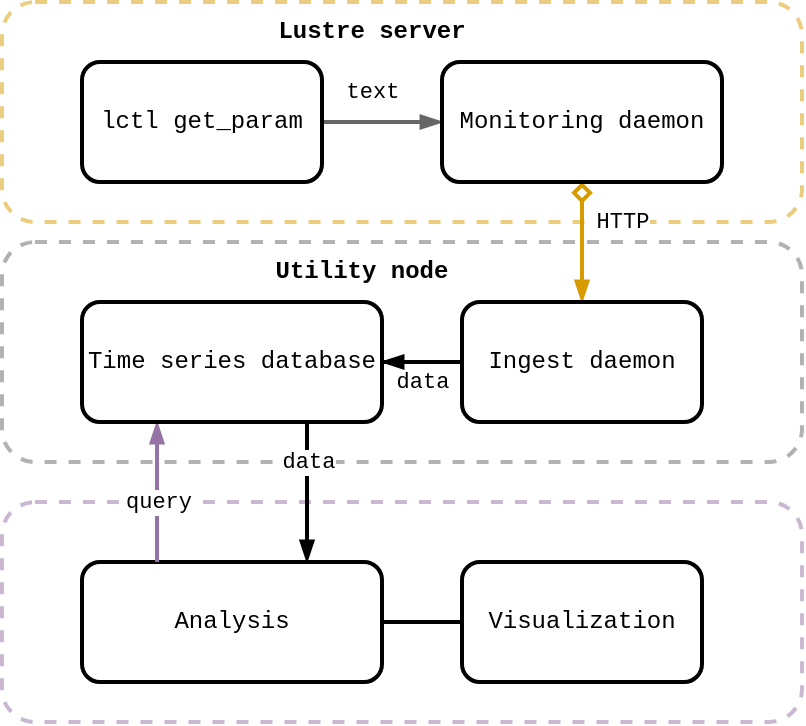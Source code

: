 <mxfile version="20.3.0" type="device"><diagram id="nkQReMaoDUXTgwUwm7uC" name="Page-1"><mxGraphModel dx="963" dy="590" grid="1" gridSize="10" guides="1" tooltips="1" connect="1" arrows="1" fold="1" page="1" pageScale="1" pageWidth="583" pageHeight="827" math="0" shadow="0"><root><mxCell id="0"/><mxCell id="1" parent="0"/><mxCell id="Wh_M8n7J2It5prqBckeL-4" value="" style="rounded=1;whiteSpace=wrap;html=1;strokeWidth=2;fontFamily=Courier New;fillColor=none;dashed=1;strokeColor=#9673a6;opacity=50;" vertex="1" parent="1"><mxGeometry x="40" y="410" width="400" height="110" as="geometry"/></mxCell><mxCell id="PYKcylWrf3t0LSj3RDaE-15" value="" style="rounded=1;whiteSpace=wrap;html=1;strokeWidth=2;fontFamily=Courier New;fillColor=none;dashed=1;fontColor=#333333;strokeColor=#666666;opacity=50;" parent="1" vertex="1"><mxGeometry x="40" y="280" width="400" height="110" as="geometry"/></mxCell><mxCell id="PYKcylWrf3t0LSj3RDaE-14" value="" style="rounded=1;whiteSpace=wrap;html=1;strokeWidth=2;fontFamily=Courier New;fillColor=none;dashed=1;strokeColor=#d79b00;opacity=50;" parent="1" vertex="1"><mxGeometry x="40" y="160" width="400" height="110" as="geometry"/></mxCell><mxCell id="PYKcylWrf3t0LSj3RDaE-3" style="edgeStyle=orthogonalEdgeStyle;rounded=0;orthogonalLoop=1;jettySize=auto;html=1;strokeWidth=2;endArrow=blockThin;endFill=1;startArrow=diamond;startFill=0;fontFamily=Courier New;fillColor=#ffe6cc;strokeColor=#d79b00;" parent="1" source="PYKcylWrf3t0LSj3RDaE-1" target="PYKcylWrf3t0LSj3RDaE-2" edge="1"><mxGeometry relative="1" as="geometry"/></mxCell><mxCell id="Wh_M8n7J2It5prqBckeL-16" value="HTTP" style="edgeLabel;html=1;align=center;verticalAlign=middle;resizable=0;points=[];fontFamily=Courier New;" vertex="1" connectable="0" parent="PYKcylWrf3t0LSj3RDaE-3"><mxGeometry x="-0.238" y="-3" relative="1" as="geometry"><mxPoint x="23" y="-3" as="offset"/></mxGeometry></mxCell><mxCell id="Wh_M8n7J2It5prqBckeL-17" value="HTTP" style="edgeLabel;html=1;align=center;verticalAlign=middle;resizable=0;points=[];fontFamily=Courier New;" vertex="1" connectable="0" parent="PYKcylWrf3t0LSj3RDaE-3"><mxGeometry x="-0.238" y="-3" relative="1" as="geometry"><mxPoint x="23" y="-3" as="offset"/></mxGeometry></mxCell><mxCell id="PYKcylWrf3t0LSj3RDaE-9" style="edgeStyle=orthogonalEdgeStyle;rounded=0;orthogonalLoop=1;jettySize=auto;html=1;strokeWidth=2;startArrow=blockThin;startFill=1;endArrow=none;endFill=0;fontFamily=Courier New;fillColor=#f5f5f5;strokeColor=#666666;" parent="1" source="PYKcylWrf3t0LSj3RDaE-1" target="PYKcylWrf3t0LSj3RDaE-8" edge="1"><mxGeometry relative="1" as="geometry"/></mxCell><mxCell id="Wh_M8n7J2It5prqBckeL-15" value="text" style="edgeLabel;html=1;align=center;verticalAlign=middle;resizable=0;points=[];fontFamily=Courier New;" vertex="1" connectable="0" parent="PYKcylWrf3t0LSj3RDaE-9"><mxGeometry x="0.164" relative="1" as="geometry"><mxPoint y="-15" as="offset"/></mxGeometry></mxCell><mxCell id="PYKcylWrf3t0LSj3RDaE-1" value="Monitoring daemon" style="rounded=1;whiteSpace=wrap;html=1;strokeWidth=2;fontFamily=Courier New;" parent="1" vertex="1"><mxGeometry x="260" y="190" width="140" height="60" as="geometry"/></mxCell><mxCell id="PYKcylWrf3t0LSj3RDaE-5" style="edgeStyle=orthogonalEdgeStyle;rounded=0;orthogonalLoop=1;jettySize=auto;html=1;strokeWidth=2;startArrow=none;startFill=0;endArrow=blockThin;endFill=1;fontFamily=Courier New;" parent="1" source="PYKcylWrf3t0LSj3RDaE-2" target="PYKcylWrf3t0LSj3RDaE-4" edge="1"><mxGeometry relative="1" as="geometry"/></mxCell><mxCell id="Wh_M8n7J2It5prqBckeL-18" value="" style="edgeStyle=orthogonalEdgeStyle;curved=1;rounded=0;orthogonalLoop=1;jettySize=auto;html=1;strokeWidth=2;startArrow=none;startFill=0;endArrow=none;endFill=0;fontFamily=Courier New;" edge="1" parent="1" source="PYKcylWrf3t0LSj3RDaE-2" target="PYKcylWrf3t0LSj3RDaE-4"><mxGeometry relative="1" as="geometry"/></mxCell><mxCell id="Wh_M8n7J2It5prqBckeL-19" value="data" style="edgeLabel;html=1;align=center;verticalAlign=middle;resizable=0;points=[];fontFamily=Courier New;" vertex="1" connectable="0" parent="Wh_M8n7J2It5prqBckeL-18"><mxGeometry x="-0.283" y="-1" relative="1" as="geometry"><mxPoint x="-6" y="11" as="offset"/></mxGeometry></mxCell><mxCell id="PYKcylWrf3t0LSj3RDaE-2" value="Ingest daemon" style="rounded=1;whiteSpace=wrap;html=1;strokeWidth=2;fontFamily=Courier New;" parent="1" vertex="1"><mxGeometry x="270" y="310" width="120" height="60" as="geometry"/></mxCell><mxCell id="PYKcylWrf3t0LSj3RDaE-8" value="lctl get_param" style="rounded=1;whiteSpace=wrap;html=1;strokeWidth=2;fontFamily=Courier New;" parent="1" vertex="1"><mxGeometry x="80" y="190" width="120" height="60" as="geometry"/></mxCell><mxCell id="PYKcylWrf3t0LSj3RDaE-10" value="Lustre server" style="text;html=1;strokeColor=none;fillColor=none;align=center;verticalAlign=middle;whiteSpace=wrap;rounded=0;strokeWidth=2;fontFamily=Courier New;fontStyle=1" parent="1" vertex="1"><mxGeometry x="170" y="160" width="110" height="30" as="geometry"/></mxCell><mxCell id="PYKcylWrf3t0LSj3RDaE-11" value="Utility node" style="text;html=1;strokeColor=none;fillColor=none;align=center;verticalAlign=middle;whiteSpace=wrap;rounded=0;strokeWidth=2;fontFamily=Courier New;fontStyle=1" parent="1" vertex="1"><mxGeometry x="160" y="280" width="120" height="30" as="geometry"/></mxCell><mxCell id="Wh_M8n7J2It5prqBckeL-7" style="edgeStyle=orthogonalEdgeStyle;curved=1;rounded=0;orthogonalLoop=1;jettySize=auto;html=1;exitX=0.75;exitY=0;exitDx=0;exitDy=0;entryX=0.75;entryY=1;entryDx=0;entryDy=0;strokeWidth=2;endArrow=none;endFill=0;startArrow=blockThin;startFill=1;fontFamily=Courier New;" edge="1" parent="1" source="Wh_M8n7J2It5prqBckeL-3" target="PYKcylWrf3t0LSj3RDaE-4"><mxGeometry relative="1" as="geometry"/></mxCell><mxCell id="Wh_M8n7J2It5prqBckeL-14" value="data" style="edgeLabel;html=1;align=center;verticalAlign=middle;resizable=0;points=[];fontFamily=Courier New;" vertex="1" connectable="0" parent="Wh_M8n7J2It5prqBckeL-7"><mxGeometry x="0.217" relative="1" as="geometry"><mxPoint y="-8" as="offset"/></mxGeometry></mxCell><mxCell id="Wh_M8n7J2It5prqBckeL-12" style="edgeStyle=orthogonalEdgeStyle;curved=1;rounded=0;orthogonalLoop=1;jettySize=auto;html=1;strokeWidth=2;startArrow=none;startFill=0;endArrow=none;endFill=0;fontFamily=Courier New;" edge="1" parent="1" source="Wh_M8n7J2It5prqBckeL-3" target="Wh_M8n7J2It5prqBckeL-11"><mxGeometry relative="1" as="geometry"/></mxCell><mxCell id="Wh_M8n7J2It5prqBckeL-3" value="Analysis" style="rounded=1;whiteSpace=wrap;html=1;strokeWidth=2;fontFamily=Courier New;" vertex="1" parent="1"><mxGeometry x="80" y="440" width="150" height="60" as="geometry"/></mxCell><mxCell id="Wh_M8n7J2It5prqBckeL-6" style="edgeStyle=orthogonalEdgeStyle;curved=1;rounded=0;orthogonalLoop=1;jettySize=auto;html=1;exitX=0.25;exitY=1;exitDx=0;exitDy=0;entryX=0.25;entryY=0;entryDx=0;entryDy=0;strokeWidth=2;endArrow=none;endFill=0;startArrow=blockThin;startFill=1;fillColor=#e1d5e7;strokeColor=#9673a6;fontFamily=Courier New;" edge="1" parent="1" source="PYKcylWrf3t0LSj3RDaE-4" target="Wh_M8n7J2It5prqBckeL-3"><mxGeometry relative="1" as="geometry"/></mxCell><mxCell id="Wh_M8n7J2It5prqBckeL-13" value="query" style="edgeLabel;html=1;align=center;verticalAlign=middle;resizable=0;points=[];fontFamily=Courier New;" vertex="1" connectable="0" parent="Wh_M8n7J2It5prqBckeL-6"><mxGeometry x="-0.137" relative="1" as="geometry"><mxPoint y="10" as="offset"/></mxGeometry></mxCell><mxCell id="PYKcylWrf3t0LSj3RDaE-4" value="Time series database" style="rounded=1;whiteSpace=wrap;html=1;strokeWidth=2;fontFamily=Courier New;" parent="1" vertex="1"><mxGeometry x="80" y="310" width="150" height="60" as="geometry"/></mxCell><mxCell id="Wh_M8n7J2It5prqBckeL-11" value="Visualization" style="rounded=1;whiteSpace=wrap;html=1;strokeWidth=2;fontFamily=Courier New;" vertex="1" parent="1"><mxGeometry x="270" y="440" width="120" height="60" as="geometry"/></mxCell></root></mxGraphModel></diagram></mxfile>
